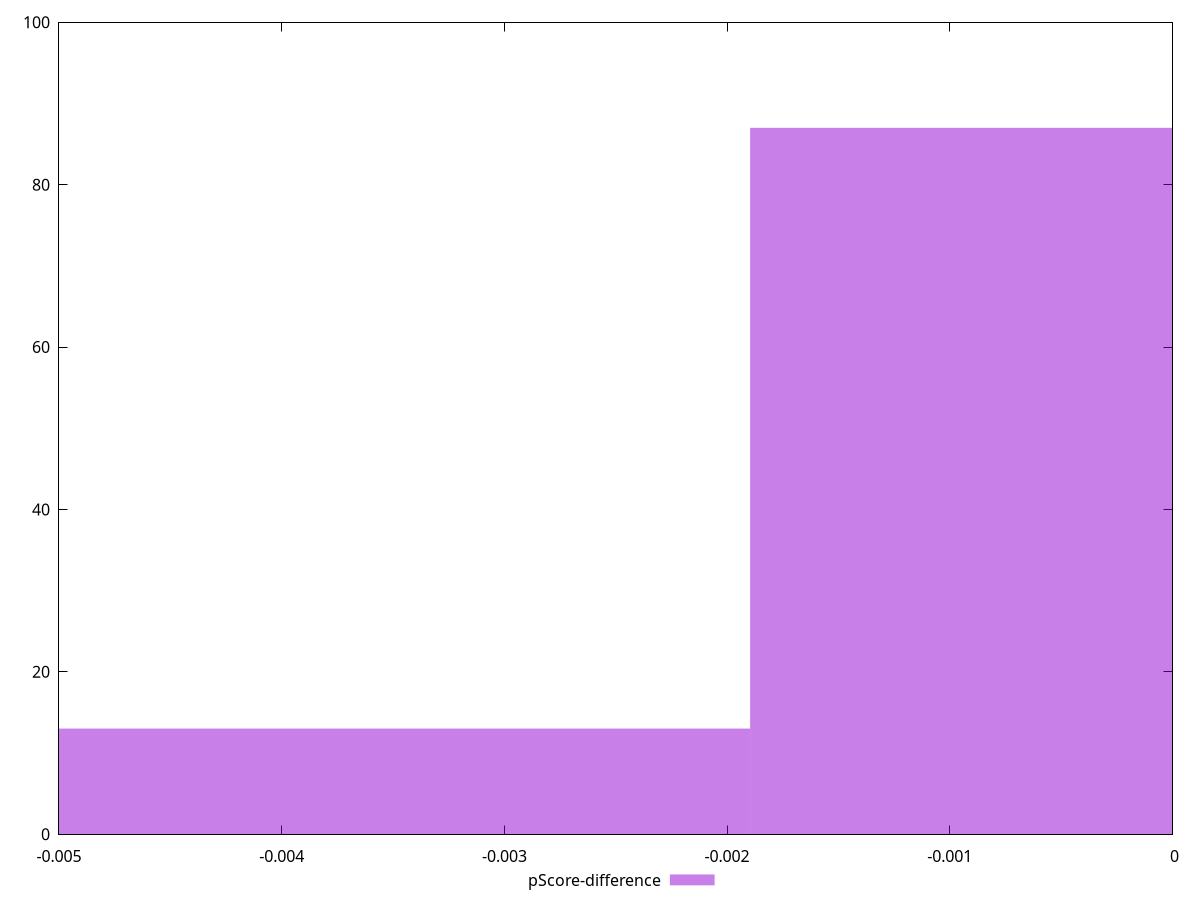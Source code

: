 reset

$pScoreDifference <<EOF
0 87
-0.003793395765461268 13
EOF

set key outside below
set boxwidth 0.003793395765461268
set xrange [-0.0050000000000000044:0]
set yrange [0:100]
set trange [0:100]
set style fill transparent solid 0.5 noborder
set terminal svg size 640, 490 enhanced background rgb 'white'
set output "report_00026_2021-02-22T21:38:55.199Z/unminified-javascript/samples/pages+cached/pScore-difference/histogram.svg"

plot $pScoreDifference title "pScore-difference" with boxes

reset
